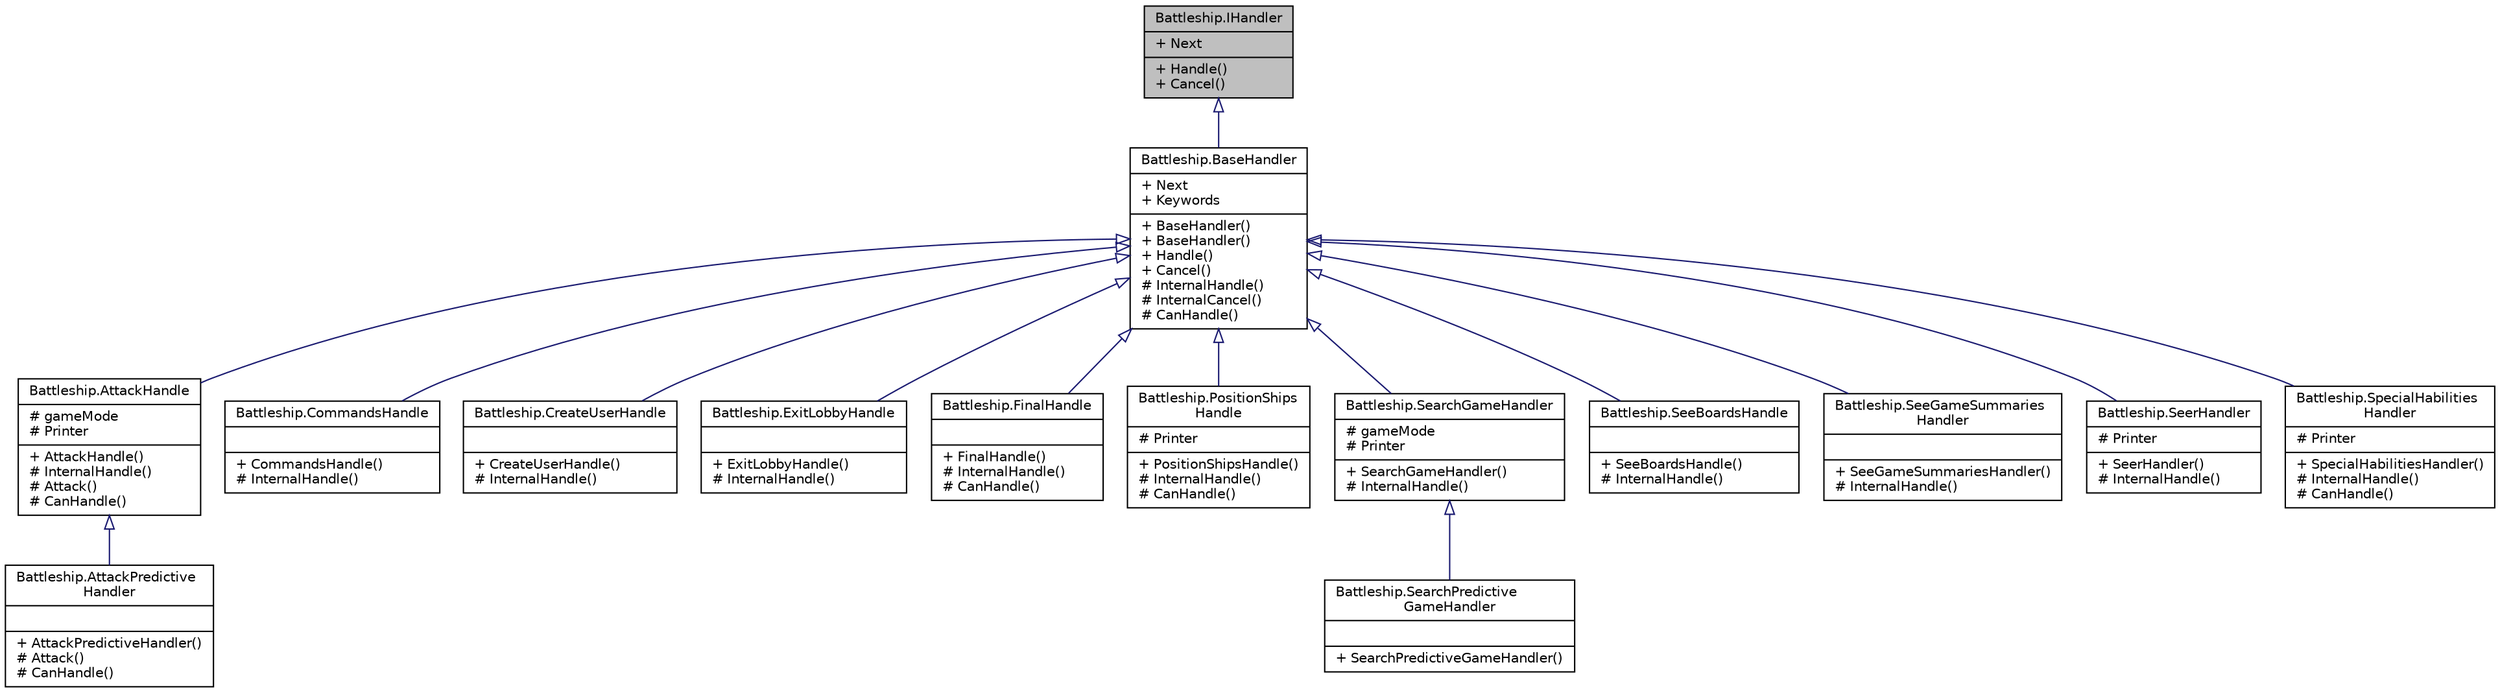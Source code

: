 digraph "Battleship.IHandler"
{
 // INTERACTIVE_SVG=YES
 // LATEX_PDF_SIZE
  edge [fontname="Helvetica",fontsize="10",labelfontname="Helvetica",labelfontsize="10"];
  node [fontname="Helvetica",fontsize="10",shape=record];
  Node1 [label="{Battleship.IHandler\n|+ Next\l|+ Handle()\l+ Cancel()\l}",height=0.2,width=0.4,color="black", fillcolor="grey75", style="filled", fontcolor="black",tooltip="Interfaz para implementar el patrón Chain of Responsibility. En ese patrón se pasa un mensaje a travé..."];
  Node1 -> Node2 [dir="back",color="midnightblue",fontsize="10",style="solid",arrowtail="onormal",fontname="Helvetica"];
  Node2 [label="{Battleship.BaseHandler\n|+ Next\l+ Keywords\l|+ BaseHandler()\l+ BaseHandler()\l+ Handle()\l+ Cancel()\l# InternalHandle()\l# InternalCancel()\l# CanHandle()\l}",height=0.2,width=0.4,color="black", fillcolor="white", style="filled",URL="$classBattleship_1_1BaseHandler.html",tooltip="Clase base para implementar el patrón Chain of Responsibility. En ese patrón se pasa un mensaje a tra..."];
  Node2 -> Node3 [dir="back",color="midnightblue",fontsize="10",style="solid",arrowtail="onormal",fontname="Helvetica"];
  Node3 [label="{Battleship.AttackHandle\n|# gameMode\l# Printer\l|+ AttackHandle()\l# InternalHandle()\l# Attack()\l# CanHandle()\l}",height=0.2,width=0.4,color="black", fillcolor="white", style="filled",URL="$classBattleship_1_1AttackHandle.html",tooltip="Un \"handler\" del patrón Chain of Responsibility que implementa el comando \"atacar\"...."];
  Node3 -> Node4 [dir="back",color="midnightblue",fontsize="10",style="solid",arrowtail="onormal",fontname="Helvetica"];
  Node4 [label="{Battleship.AttackPredictive\lHandler\n||+ AttackPredictiveHandler()\l# Attack()\l# CanHandle()\l}",height=0.2,width=0.4,color="black", fillcolor="white", style="filled",URL="$classBattleship_1_1AttackPredictiveHandler.html",tooltip="Un \"handler\" del patrón Chain of Responsibility que implementa el comando \"atacar p\"...."];
  Node2 -> Node5 [dir="back",color="midnightblue",fontsize="10",style="solid",arrowtail="onormal",fontname="Helvetica"];
  Node5 [label="{Battleship.CommandsHandle\n||+ CommandsHandle()\l# InternalHandle()\l}",height=0.2,width=0.4,color="black", fillcolor="white", style="filled",URL="$classBattleship_1_1CommandsHandle.html",tooltip="Un \"handler\" del patrón Chain of Responsibility que implementa el comando \"comandos\"...."];
  Node2 -> Node6 [dir="back",color="midnightblue",fontsize="10",style="solid",arrowtail="onormal",fontname="Helvetica"];
  Node6 [label="{Battleship.CreateUserHandle\n||+ CreateUserHandle()\l# InternalHandle()\l}",height=0.2,width=0.4,color="black", fillcolor="white", style="filled",URL="$classBattleship_1_1CreateUserHandle.html",tooltip="Un \"handler\" del patrón Chain of Responsibility que implementa el comando \"crear usuario\"...."];
  Node2 -> Node7 [dir="back",color="midnightblue",fontsize="10",style="solid",arrowtail="onormal",fontname="Helvetica"];
  Node7 [label="{Battleship.ExitLobbyHandle\n||+ ExitLobbyHandle()\l# InternalHandle()\l}",height=0.2,width=0.4,color="black", fillcolor="white", style="filled",URL="$classBattleship_1_1ExitLobbyHandle.html",tooltip="Un \"handler\" del patrón Chain of Responsibility que implementa el comando \"buscar partida\"...."];
  Node2 -> Node8 [dir="back",color="midnightblue",fontsize="10",style="solid",arrowtail="onormal",fontname="Helvetica"];
  Node8 [label="{Battleship.FinalHandle\n||+ FinalHandle()\l# InternalHandle()\l# CanHandle()\l}",height=0.2,width=0.4,color="black", fillcolor="white", style="filled",URL="$classBattleship_1_1FinalHandle.html",tooltip="Un \"handler\" del patrón Chain of Responsibility que se encarga de aceptar cualquier mensaje,..."];
  Node2 -> Node9 [dir="back",color="midnightblue",fontsize="10",style="solid",arrowtail="onormal",fontname="Helvetica"];
  Node9 [label="{Battleship.PositionShips\lHandle\n|# Printer\l|+ PositionShipsHandle()\l# InternalHandle()\l# CanHandle()\l}",height=0.2,width=0.4,color="black", fillcolor="white", style="filled",URL="$classBattleship_1_1PositionShipsHandle.html",tooltip="Un \"handler\" del patrón Chain of Responsibility que implementa el comando \"posicionar barco\"...."];
  Node2 -> Node10 [dir="back",color="midnightblue",fontsize="10",style="solid",arrowtail="onormal",fontname="Helvetica"];
  Node10 [label="{Battleship.SearchGameHandler\n|# gameMode\l# Printer\l|+ SearchGameHandler()\l# InternalHandle()\l}",height=0.2,width=0.4,color="black", fillcolor="white", style="filled",URL="$classBattleship_1_1SearchGameHandler.html",tooltip="Un \"handler\" del patrón Chain of Responsibility que implementa el comando \"buscar partida\"...."];
  Node10 -> Node11 [dir="back",color="midnightblue",fontsize="10",style="solid",arrowtail="onormal",fontname="Helvetica"];
  Node11 [label="{Battleship.SearchPredictive\lGameHandler\n||+ SearchPredictiveGameHandler()\l}",height=0.2,width=0.4,color="black", fillcolor="white", style="filled",URL="$classBattleship_1_1SearchPredictiveGameHandler.html",tooltip="Un \"handler\" del patrón Chain of Responsibility que implementa el comando \"buscar partida predictiva\"..."];
  Node2 -> Node12 [dir="back",color="midnightblue",fontsize="10",style="solid",arrowtail="onormal",fontname="Helvetica"];
  Node12 [label="{Battleship.SeeBoardsHandle\n||+ SeeBoardsHandle()\l# InternalHandle()\l}",height=0.2,width=0.4,color="black", fillcolor="white", style="filled",URL="$classBattleship_1_1SeeBoardsHandle.html",tooltip="Un \"handler\" del patrón Chain of Responsibility que implementa el comando \"ver tableros\"...."];
  Node2 -> Node13 [dir="back",color="midnightblue",fontsize="10",style="solid",arrowtail="onormal",fontname="Helvetica"];
  Node13 [label="{Battleship.SeeGameSummaries\lHandler\n||+ SeeGameSummariesHandler()\l# InternalHandle()\l}",height=0.2,width=0.4,color="black", fillcolor="white", style="filled",URL="$classBattleship_1_1SeeGameSummariesHandler.html",tooltip="Un \"handler\" del patrón Chain of Responsibility que implementa el comando \"ver partida jugada\"...."];
  Node2 -> Node14 [dir="back",color="midnightblue",fontsize="10",style="solid",arrowtail="onormal",fontname="Helvetica"];
  Node14 [label="{Battleship.SeerHandler\n|# Printer\l|+ SeerHandler()\l# InternalHandle()\l}",height=0.2,width=0.4,color="black", fillcolor="white", style="filled",URL="$classBattleship_1_1SeerHandler.html",tooltip="Un \"handler\" del patrón Chain of Responsibility que implementa los comandos \"vidente\"...."];
  Node2 -> Node15 [dir="back",color="midnightblue",fontsize="10",style="solid",arrowtail="onormal",fontname="Helvetica"];
  Node15 [label="{Battleship.SpecialHabilities\lHandler\n|# Printer\l|+ SpecialHabilitiesHandler()\l# InternalHandle()\l# CanHandle()\l}",height=0.2,width=0.4,color="black", fillcolor="white", style="filled",URL="$classBattleship_1_1SpecialHabilitiesHandler.html",tooltip="Un \"handler\" del patrón Chain of Responsibility que implementa los comandos \"ataque aereo\",..."];
}
